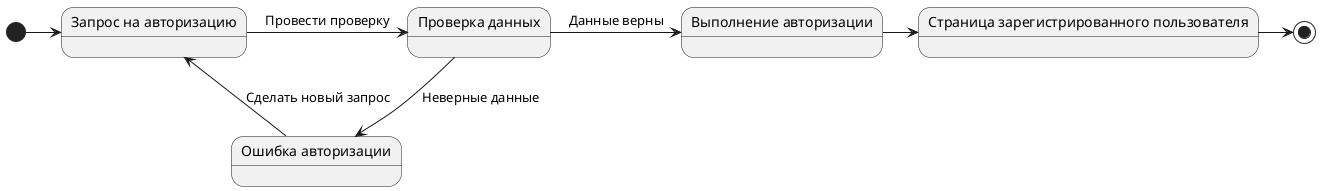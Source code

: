 @startuml
state "Запрос на авторизацию" as State1
state "Проверка данных" as State2
state "Ошибка авторизации" as State3
state "Выполнение авторизации" as State4
state "Страница зарегистрированного пользователя" as State5
[*] -right-> State1
State1 -right->State2 :Провести проверку
State2 -down-> State3 :Неверные данные
State2 -right-> State4 :Данные верны
State3 --> State1 :Сделать новый запрос
State4 -right-> State5
State5 -right-> [*]
@enduml
